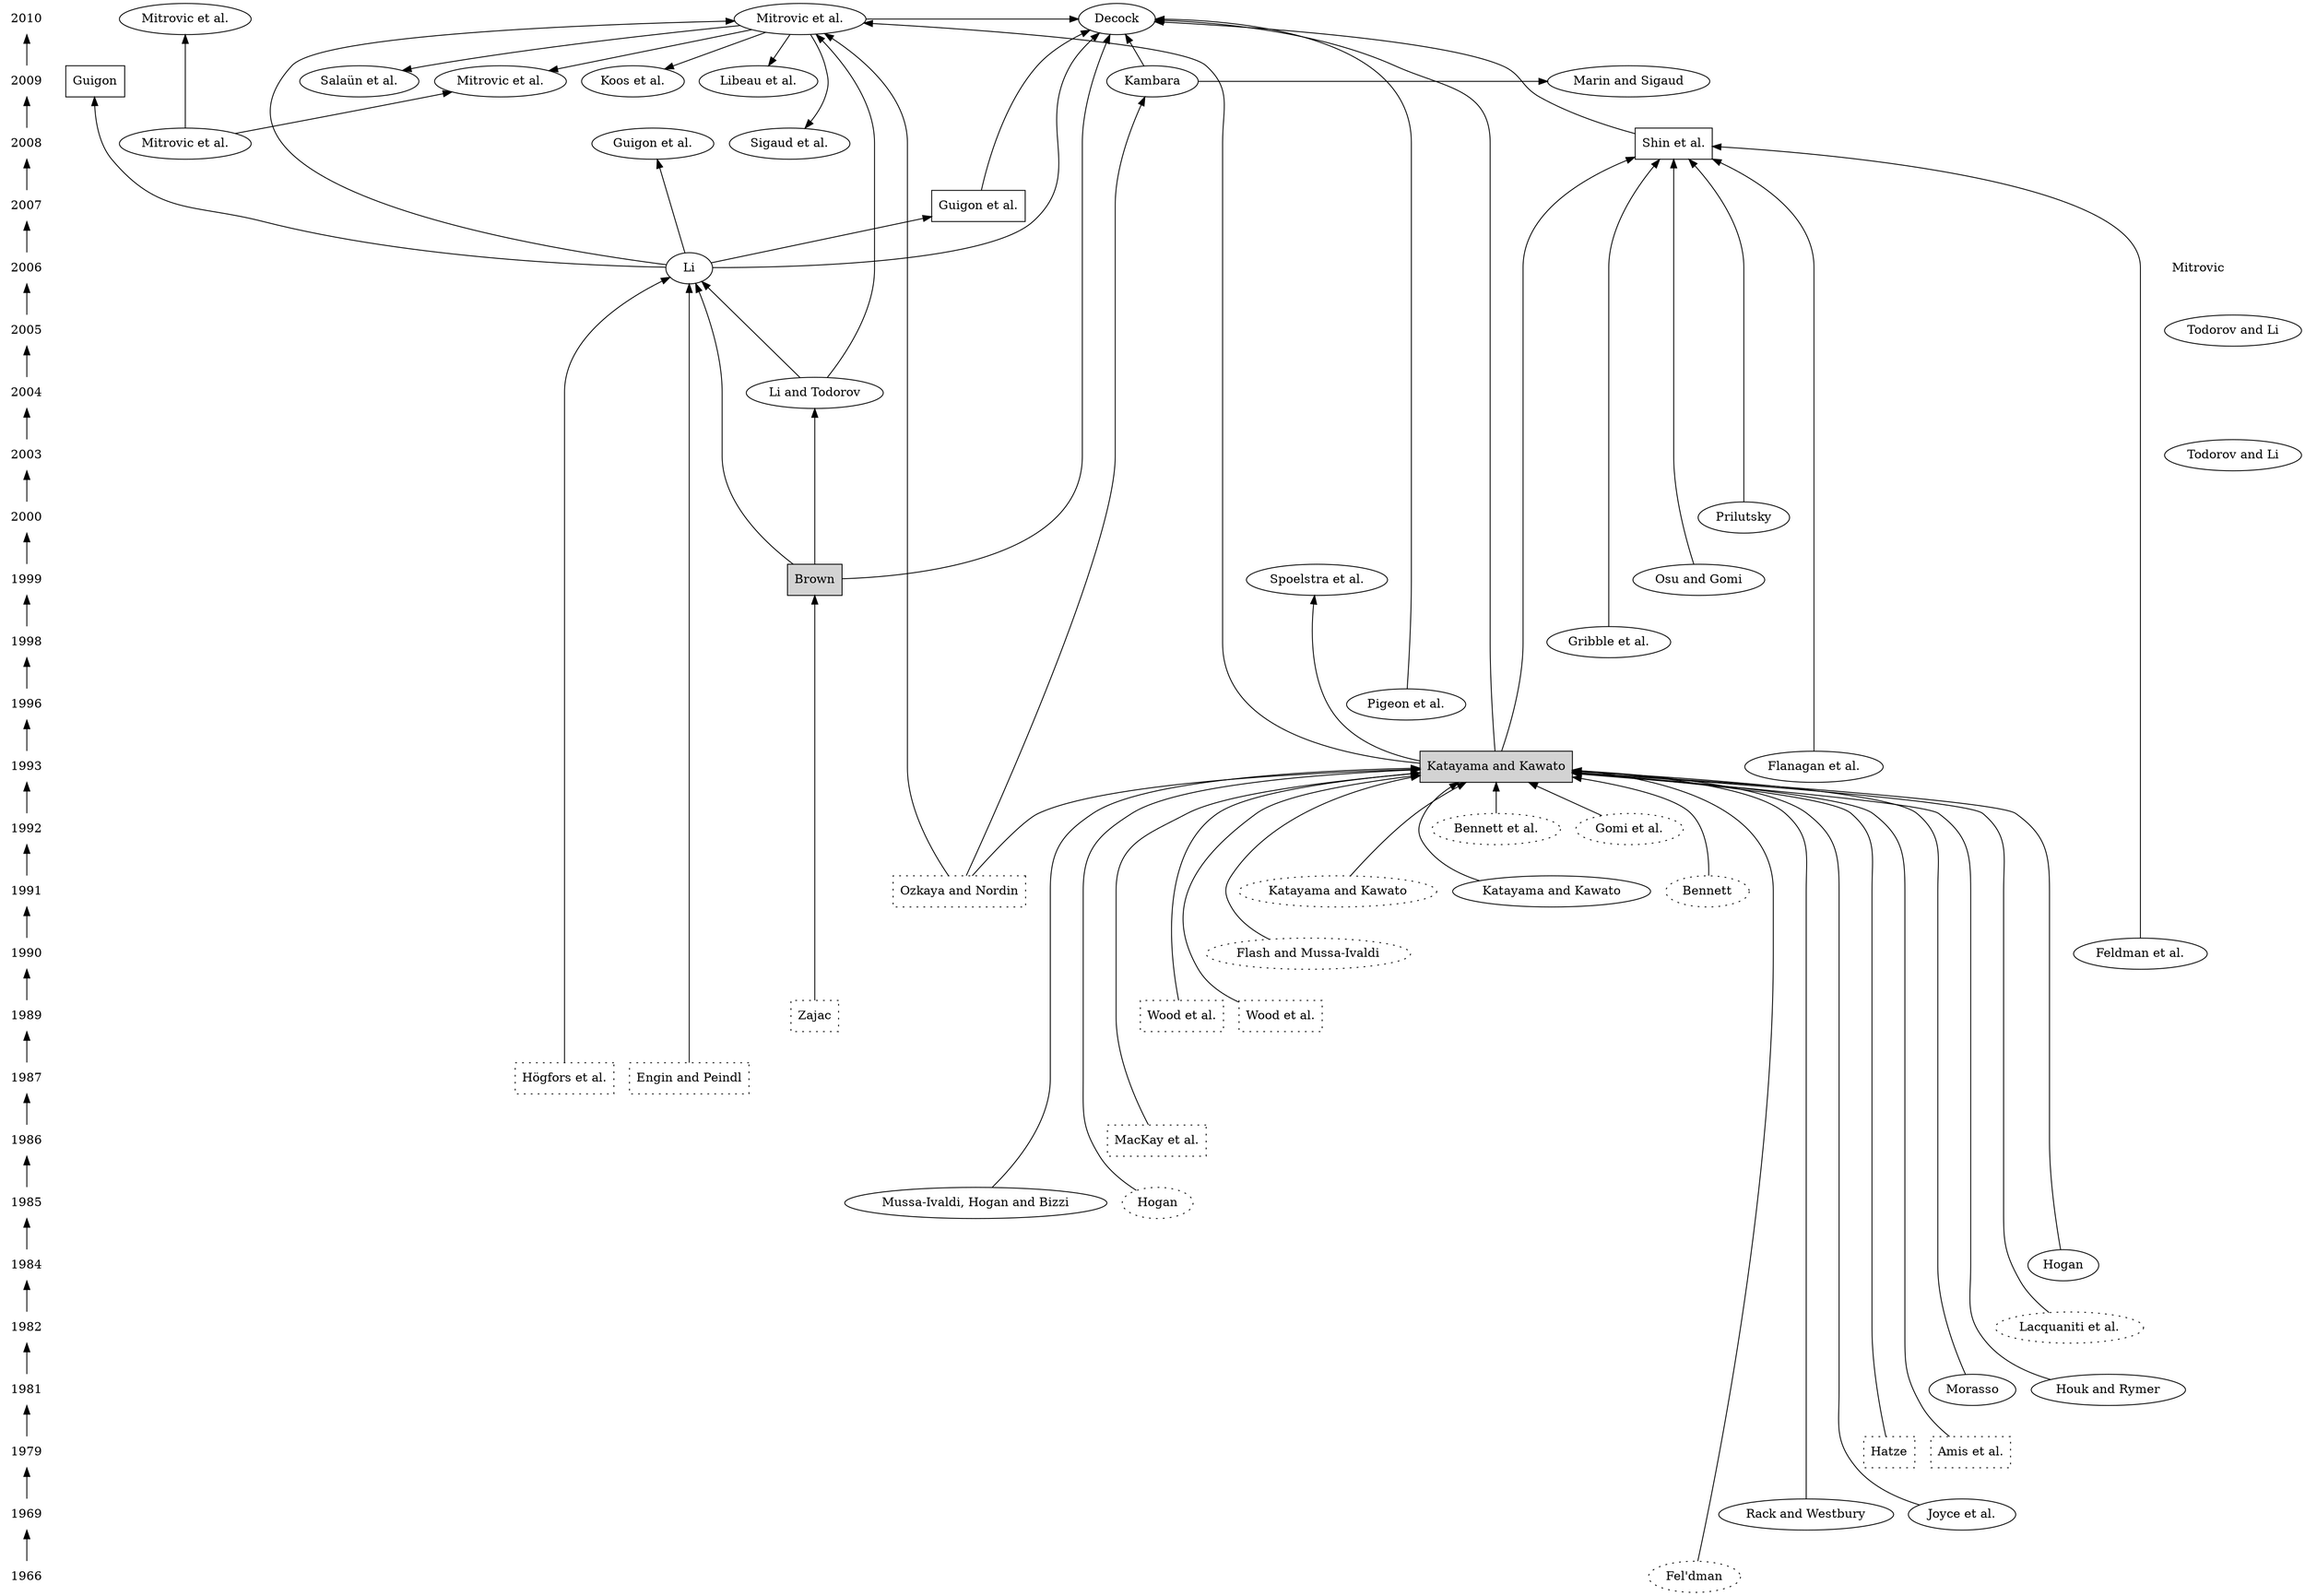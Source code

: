 digraph bib {
    rankstep = 0.75;
    rankdir  = BT;

    {
        node [shape=plaintext];
        1966 -> 1969 -> 1979 -> 1981 -> 1982 -> 1984 -> 1985 -> 1986 -> 1987 -> 1989 -> 1990 -> 1991 -> 1992 -> 1993 -> 1996 -> 1998 -> 1999 -> 2000 -> 2003 -> 2004 -> 2005 -> 2006 -> 2007 -> 2008 -> 2009 -> 2010;
    }

    { rank = same; 1966; "Fel'dman" [style=dotted]; }
    { rank = same; 1969; "Rack and Westbury"; "Joyce et al."; }
    { rank = same; 1979; "Hatze" [style=dotted,shape=box]; "Amis et al." [style=dotted,shape=box]; }
    { rank = same; 1981; "Morasso"; "Houk and Rymer"; }
    { rank = same; 1982; "Lacquaniti et al."[style=dotted]; }
    { rank = same; 1984; Hogan1984 [label="Hogan"]; }
    { rank = same; 1985; "Mussa-Ivaldi, Hogan and Bizzi"; Hogan1985 [label="Hogan",style=dotted]; }
    { rank = same; 1986; "MacKay et al." [style=dotted,shape=box]; }
    { rank = same; 1987; "Högfors et al." [style=dotted,shape=box]; "Engin and Peindl" [style=dotted,shape=box]; }
    { rank = same; 1989; "Zajac" [style=dotted,shape=box]; Wood1989a [label="Wood et al.",style=dotted,shape=box]; Wood1989b [label="Wood et al.",style=dotted,shape=box]; }
    { rank = same; 1990; "Feldman et al."; "Flash and Mussa-Ivaldi" [style=dotted]; }
    { rank = same; 1991; Katayama1991a [label="Katayama and Kawato",style=dotted]; Katayama1991b [label="Katayama and Kawato"]; "Ozkaya and Nordin"[style=dotted,shape=box]; "Bennett" [style=dotted]; }
    { rank = same; 1992; "Bennett et al." [style=dotted]; "Gomi et al." [style=dotted]; }
    { rank = same; 1993; Katayama1993 [label="Katayama and Kawato",style=filled,shape=box]; "Flanagan et al."; }
    { rank = same; 1998; "Gribble et al."; }
    { rank = same; 1996; "Pigeon et al."; }
    { rank = same; 1999; "Brown" [style=filled,shape=box]; "Osu and Gomi"; "Spoelstra et al."; }
    { rank = same; 2000; "Prilutsky"; }
    { rank = same; 2003; Todorov2003[label="Todorov and Li"]; }
    { rank = same; 2004; "Li and Todorov"; }
    { rank = same; 2005; Todorov2005[label="Todorov and Li"]; }
    { rank = same; 2006; "Li"; Mitrovic2006[label="Mitrovic",shape=none] }
    { rank = same; 2007; Guigon2007[label="Guigon et al.",shape=box]; }
    { rank = same; 2008; Mitrovic2008[label="Mitrovic et al."]; "Shin et al."[shape=box]; Guigon2008[label="Guigon et al."]; "Sigaud et al."; }
    { rank = same; 2009; Mitrovic2009[label="Mitrovic et al."]; "Kambara"; Guigon2009[label="Guigon",shape=box]; "Marin and Sigaud"; "Salaün et al."; "Koos et al."; "Libeau et al."; }
    { rank = same; 2010; "Decock"; Mitrovic2010b[label="Mitrovic et al."]; Mitrovic2010a[label="Mitrovic et al."]; }

    "Rack and Westbury" -> Katayama1993;
    "Fel'dman" -> Katayama1993;
    Hogan1984 -> Katayama1993;
    Hogan1985 -> Katayama1993;
    "Mussa-Ivaldi, Hogan and Bizzi" -> Katayama1993;
    "Bennett" -> Katayama1993;
    "Bennett et al." -> Katayama1993;
    "Gomi et al." -> Katayama1993;
    Katayama1991a -> Katayama1993;
    Katayama1991b -> Katayama1993;
    "Flash and Mussa-Ivaldi" -> Katayama1993;
    "Morasso" -> Katayama1993;
    "Hatze" -> Katayama1993;
    "Amis et al." -> Katayama1993;
    Wood1989a -> Katayama1993;
    Wood1989b -> Katayama1993;
    "Lacquaniti et al." -> Katayama1993;
    "MacKay et al." -> Katayama1993;
    "Joyce et al." -> Katayama1993;
    "Houk and Rymer" -> Katayama1993;

    "Zajac" -> "Brown";

    "Engin and Peindl" -> "Li";
    "Högfors et al." -> "Li";
    "Brown" -> "Li and Todorov";
    "Brown" -> "Li";
    Katayama1993 -> Mitrovic2010b;
    "Li and Todorov" -> Mitrovic2010b;
    "Li and Todorov" -> "Li";
    "Ozkaya and Nordin" -> Mitrovic2010b;
    "Ozkaya and Nordin" -> "Kambara";
    "Ozkaya and Nordin" -> Katayama1993;

    "Flanagan et al." -> "Shin et al.";
    "Feldman et al." -> "Shin et al.";
    "Gribble et al." -> "Shin et al.";
    Katayama1993 -> "Shin et al.";
    "Osu and Gomi" -> "Shin et al.";
    "Prilutsky" -> "Shin et al.";

    Katayama1993 -> "Spoelstra et al.";

    "Li" -> Guigon2007;
    "Li" -> Guigon2008;
    "Li" -> Guigon2009;
    "Li" -> Mitrovic2010b;

    "Kambara" -> "Marin and Sigaud"

    Mitrovic2008 -> Mitrovic2009;
    Mitrovic2008 -> Mitrovic2010a;

    Mitrovic2010b -> Mitrovic2009;
    Mitrovic2010b -> "Salaün et al.";
    Mitrovic2010b -> "Koos et al.";
    Mitrovic2010b -> "Libeau et al.";
    Mitrovic2010b -> "Sigaud et al.";

    Katayama1993 -> "Decock";
    "Brown" -> "Decock";
    Guigon2007 -> "Decock";
    "Pigeon et al." -> "Decock";
    "Li" -> "Decock";
    Mitrovic2010b -> "Decock";
    "Kambara" -> "Decock";
    "Shin et al." -> "Decock";
}
